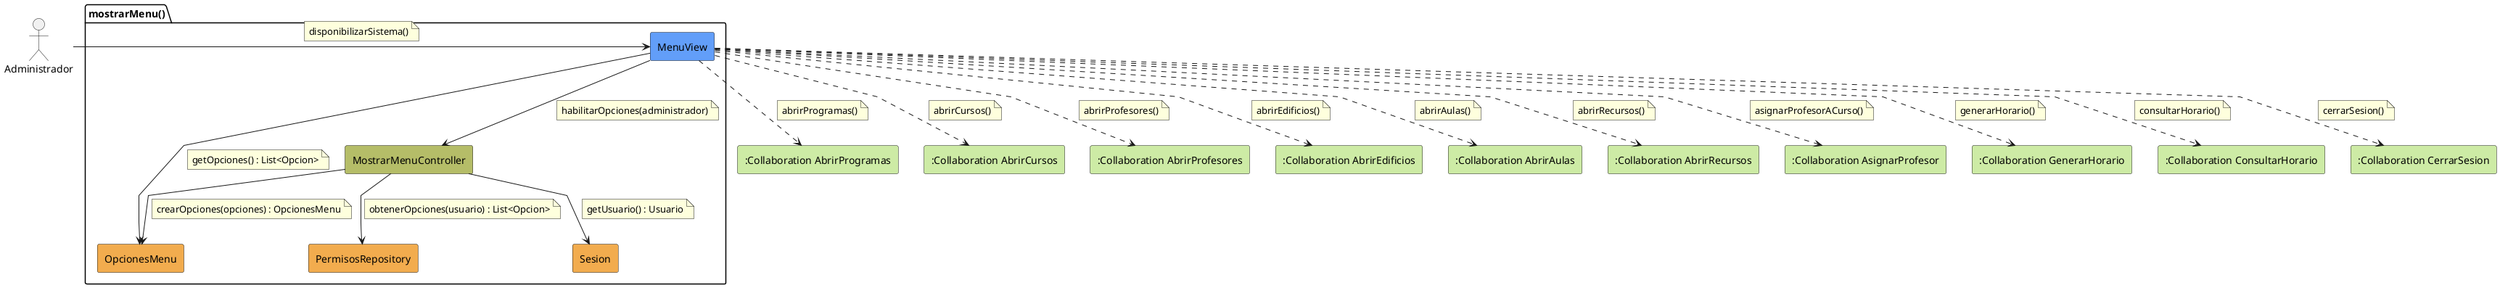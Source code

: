 @startuml mostrarMenu-analisis
skinparam linetype polyline

actor Administrador
package mostrarMenu as "mostrarMenu()" {
    rectangle #629EF9 MenuView
    rectangle #b5bd68 MostrarMenuController
    rectangle #F2AC4E PermisosRepository
    rectangle #F2AC4E OpcionesMenu
    rectangle #F2AC4E Sesion
}

rectangle #CDEBA5 ":Collaboration AbrirProgramas" as AbrirProgramas
rectangle #CDEBA5 ":Collaboration AbrirCursos" as AbrirCursos
rectangle #CDEBA5 ":Collaboration AbrirProfesores" as AbrirProfesores
rectangle #CDEBA5 ":Collaboration AbrirEdificios" as AbrirEdificios
rectangle #CDEBA5 ":Collaboration AbrirAulas" as AbrirAulas
rectangle #CDEBA5 ":Collaboration AbrirRecursos" as AbrirRecursos
rectangle #CDEBA5 ":Collaboration AsignarProfesor" as AsignarProfesor
rectangle #CDEBA5 ":Collaboration GenerarHorario" as GenerarHorario
rectangle #CDEBA5 ":Collaboration ConsultarHorario" as ConsultarHorario
rectangle #CDEBA5 ":Collaboration CerrarSesion" as CerrarSesion

Administrador -r-> MenuView
note on link
    disponibilizarSistema()
end note

MenuView -d-> MostrarMenuController
note on link
    habilitarOpciones(administrador)
end note

MostrarMenuController --> Sesion
note on link
    getUsuario() : Usuario
end note

MostrarMenuController --> PermisosRepository
note on link
    obtenerOpciones(usuario) : List<Opcion>
end note

MostrarMenuController --> OpcionesMenu
note on link
    crearOpciones(opciones) : OpcionesMenu
end note

MenuView --> OpcionesMenu
note on link
    getOpciones() : List<Opcion>
end note

'Administrador --> MenuView : abrirProgramas()
MenuView ..> AbrirProgramas
note on link
    abrirProgramas()
end note

'Administrador --> MenuView : abrirCursos()
MenuView ..> AbrirCursos
note on link
    abrirCursos()
end note

'Administrador --> MenuView : abrirProfesores()
MenuView ..> AbrirProfesores
note on link
    abrirProfesores()
end note

'Administrador --> MenuView : abrirEdificios()
MenuView ..> AbrirEdificios
note on link
    abrirEdificios()
end note

'Administrador --> MenuView : abrirAulas()
MenuView ..> AbrirAulas
note on link
    abrirAulas()
end note

'Administrador --> MenuView : abrirRecursos()
MenuView ..> AbrirRecursos
note on link
    abrirRecursos()
end note

'Administrador --> MenuView : asignarProfesorACurso()
MenuView ..> AsignarProfesor
note on link
    asignarProfesorACurso()
end note

'Administrador --> MenuView : generarHorario()
MenuView ..> GenerarHorario
note on link
    generarHorario()
end note

'Administrador --> MenuView : consultarHorario()
MenuView ..> ConsultarHorario
note on link
    consultarHorario()
end note

'Administrador --> MenuView : cerrarSesion()
MenuView ..> CerrarSesion
note on link
    cerrarSesion()
end note

@enduml